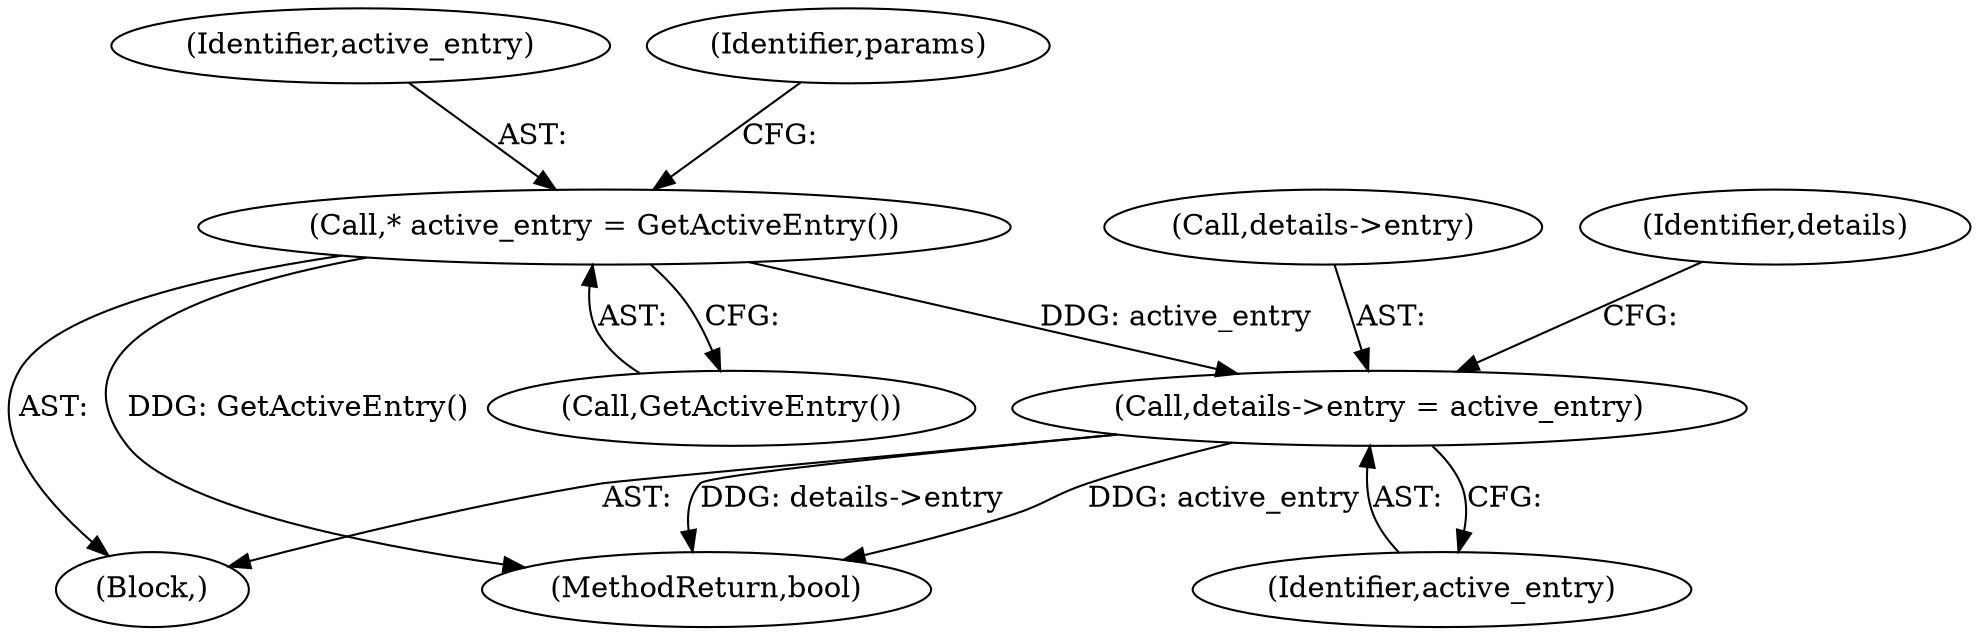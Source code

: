 digraph "0_Chrome_20d1c99d9b53a0b2b419aae0075494a9d0b86daf@pointer" {
"1000251" [label="(Call,details->entry = active_entry)"];
"1000223" [label="(Call,* active_entry = GetActiveEntry())"];
"1000224" [label="(Identifier,active_entry)"];
"1000252" [label="(Call,details->entry)"];
"1000228" [label="(Identifier,params)"];
"1000251" [label="(Call,details->entry = active_entry)"];
"1000107" [label="(Block,)"];
"1000283" [label="(MethodReturn,bool)"];
"1000223" [label="(Call,* active_entry = GetActiveEntry())"];
"1000258" [label="(Identifier,details)"];
"1000255" [label="(Identifier,active_entry)"];
"1000225" [label="(Call,GetActiveEntry())"];
"1000251" -> "1000107"  [label="AST: "];
"1000251" -> "1000255"  [label="CFG: "];
"1000252" -> "1000251"  [label="AST: "];
"1000255" -> "1000251"  [label="AST: "];
"1000258" -> "1000251"  [label="CFG: "];
"1000251" -> "1000283"  [label="DDG: active_entry"];
"1000251" -> "1000283"  [label="DDG: details->entry"];
"1000223" -> "1000251"  [label="DDG: active_entry"];
"1000223" -> "1000107"  [label="AST: "];
"1000223" -> "1000225"  [label="CFG: "];
"1000224" -> "1000223"  [label="AST: "];
"1000225" -> "1000223"  [label="AST: "];
"1000228" -> "1000223"  [label="CFG: "];
"1000223" -> "1000283"  [label="DDG: GetActiveEntry()"];
}
